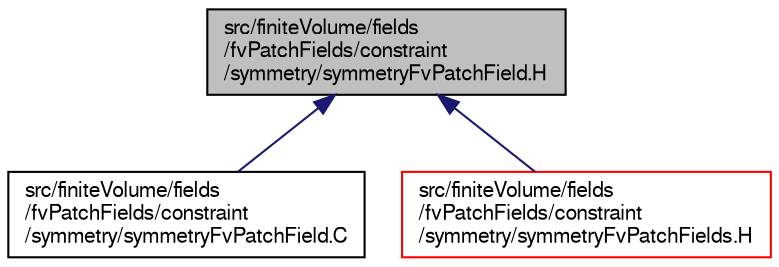 digraph "src/finiteVolume/fields/fvPatchFields/constraint/symmetry/symmetryFvPatchField.H"
{
  bgcolor="transparent";
  edge [fontname="FreeSans",fontsize="10",labelfontname="FreeSans",labelfontsize="10"];
  node [fontname="FreeSans",fontsize="10",shape=record];
  Node1 [label="src/finiteVolume/fields\l/fvPatchFields/constraint\l/symmetry/symmetryFvPatchField.H",height=0.2,width=0.4,color="black", fillcolor="grey75", style="filled" fontcolor="black"];
  Node1 -> Node2 [dir="back",color="midnightblue",fontsize="10",style="solid",fontname="FreeSans"];
  Node2 [label="src/finiteVolume/fields\l/fvPatchFields/constraint\l/symmetry/symmetryFvPatchField.C",height=0.2,width=0.4,color="black",URL="$a04831.html"];
  Node1 -> Node3 [dir="back",color="midnightblue",fontsize="10",style="solid",fontname="FreeSans"];
  Node3 [label="src/finiteVolume/fields\l/fvPatchFields/constraint\l/symmetry/symmetryFvPatchFields.H",height=0.2,width=0.4,color="red",URL="$a04834.html"];
}
